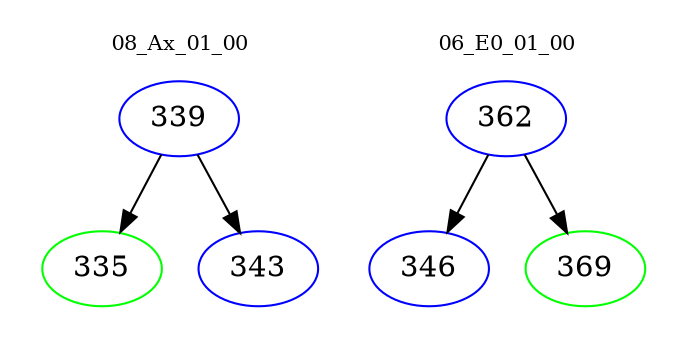 digraph{
subgraph cluster_0 {
color = white
label = "08_Ax_01_00";
fontsize=10;
T0_339 [label="339", color="blue"]
T0_339 -> T0_335 [color="black"]
T0_335 [label="335", color="green"]
T0_339 -> T0_343 [color="black"]
T0_343 [label="343", color="blue"]
}
subgraph cluster_1 {
color = white
label = "06_E0_01_00";
fontsize=10;
T1_362 [label="362", color="blue"]
T1_362 -> T1_346 [color="black"]
T1_346 [label="346", color="blue"]
T1_362 -> T1_369 [color="black"]
T1_369 [label="369", color="green"]
}
}
